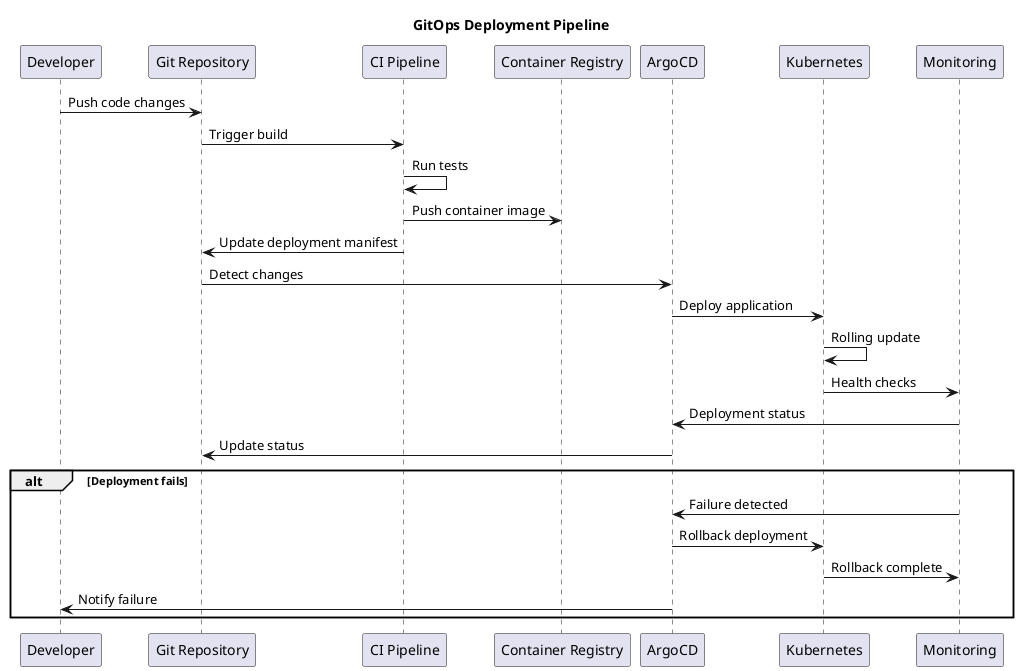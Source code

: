 @startuml
title GitOps Deployment Pipeline

participant "Developer" as Dev
participant "Git Repository" as Git
participant "CI Pipeline" as CI
participant "Container Registry" as Registry
participant "ArgoCD" as ArgoCD
participant "Kubernetes" as K8s
participant "Monitoring" as Monitor

Dev -> Git: Push code changes
Git -> CI: Trigger build
CI -> CI: Run tests
CI -> Registry: Push container image
CI -> Git: Update deployment manifest
Git -> ArgoCD: Detect changes
ArgoCD -> K8s: Deploy application
K8s -> K8s: Rolling update
K8s -> Monitor: Health checks
Monitor -> ArgoCD: Deployment status
ArgoCD -> Git: Update status

alt Deployment fails
    Monitor -> ArgoCD: Failure detected
    ArgoCD -> K8s: Rollback deployment
    K8s -> Monitor: Rollback complete
    ArgoCD -> Dev: Notify failure
end

@enduml